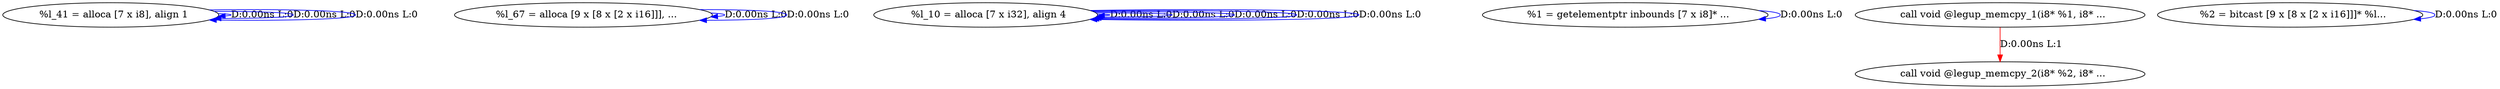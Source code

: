 digraph {
Node0x31bcd30[label="  %l_41 = alloca [7 x i8], align 1"];
Node0x31bcd30 -> Node0x31bcd30[label="D:0.00ns L:0",color=blue];
Node0x31bcd30 -> Node0x31bcd30[label="D:0.00ns L:0",color=blue];
Node0x31bcd30 -> Node0x31bcd30[label="D:0.00ns L:0",color=blue];
Node0x31c06f0[label="  %l_67 = alloca [9 x [8 x [2 x i16]]], ..."];
Node0x31c06f0 -> Node0x31c06f0[label="D:0.00ns L:0",color=blue];
Node0x31c06f0 -> Node0x31c06f0[label="D:0.00ns L:0",color=blue];
Node0x31c07d0[label="  %l_10 = alloca [7 x i32], align 4"];
Node0x31c07d0 -> Node0x31c07d0[label="D:0.00ns L:0",color=blue];
Node0x31c07d0 -> Node0x31c07d0[label="D:0.00ns L:0",color=blue];
Node0x31c07d0 -> Node0x31c07d0[label="D:0.00ns L:0",color=blue];
Node0x31c07d0 -> Node0x31c07d0[label="D:0.00ns L:0",color=blue];
Node0x31c07d0 -> Node0x31c07d0[label="D:0.00ns L:0",color=blue];
Node0x31c08b0[label="  %1 = getelementptr inbounds [7 x i8]* ..."];
Node0x31c08b0 -> Node0x31c08b0[label="D:0.00ns L:0",color=blue];
Node0x31c0b90[label="  call void @legup_memcpy_2(i8* %2, i8* ..."];
Node0x31c09d0[label="  call void @legup_memcpy_1(i8* %1, i8* ..."];
Node0x31c09d0 -> Node0x31c0b90[label="D:0.00ns L:1",color=red];
Node0x31c0ab0[label="  %2 = bitcast [9 x [8 x [2 x i16]]]* %l..."];
Node0x31c0ab0 -> Node0x31c0ab0[label="D:0.00ns L:0",color=blue];
}
